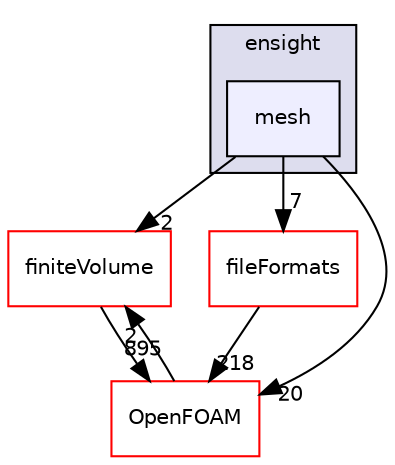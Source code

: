 digraph "src/conversion/ensight/mesh" {
  bgcolor=transparent;
  compound=true
  node [ fontsize="10", fontname="Helvetica"];
  edge [ labelfontsize="10", labelfontname="Helvetica"];
  subgraph clusterdir_ea557581701e2200716639a7a165012d {
    graph [ bgcolor="#ddddee", pencolor="black", label="ensight" fontname="Helvetica", fontsize="10", URL="dir_ea557581701e2200716639a7a165012d.html"]
  dir_9b661221b0efcc128bea7bfe303c6d20 [shape=box, label="mesh", style="filled", fillcolor="#eeeeff", pencolor="black", URL="dir_9b661221b0efcc128bea7bfe303c6d20.html"];
  }
  dir_9bd15774b555cf7259a6fa18f99fe99b [shape=box label="finiteVolume" color="red" URL="dir_9bd15774b555cf7259a6fa18f99fe99b.html"];
  dir_b05602f37bb521a7142c0a3e200b5f35 [shape=box label="fileFormats" color="red" URL="dir_b05602f37bb521a7142c0a3e200b5f35.html"];
  dir_c5473ff19b20e6ec4dfe5c310b3778a8 [shape=box label="OpenFOAM" color="red" URL="dir_c5473ff19b20e6ec4dfe5c310b3778a8.html"];
  dir_9bd15774b555cf7259a6fa18f99fe99b->dir_c5473ff19b20e6ec4dfe5c310b3778a8 [headlabel="895", labeldistance=1.5 headhref="dir_000814_002151.html"];
  dir_b05602f37bb521a7142c0a3e200b5f35->dir_c5473ff19b20e6ec4dfe5c310b3778a8 [headlabel="218", labeldistance=1.5 headhref="dir_000682_002151.html"];
  dir_9b661221b0efcc128bea7bfe303c6d20->dir_9bd15774b555cf7259a6fa18f99fe99b [headlabel="2", labeldistance=1.5 headhref="dir_000556_000814.html"];
  dir_9b661221b0efcc128bea7bfe303c6d20->dir_b05602f37bb521a7142c0a3e200b5f35 [headlabel="7", labeldistance=1.5 headhref="dir_000556_000682.html"];
  dir_9b661221b0efcc128bea7bfe303c6d20->dir_c5473ff19b20e6ec4dfe5c310b3778a8 [headlabel="20", labeldistance=1.5 headhref="dir_000556_002151.html"];
  dir_c5473ff19b20e6ec4dfe5c310b3778a8->dir_9bd15774b555cf7259a6fa18f99fe99b [headlabel="2", labeldistance=1.5 headhref="dir_002151_000814.html"];
}

